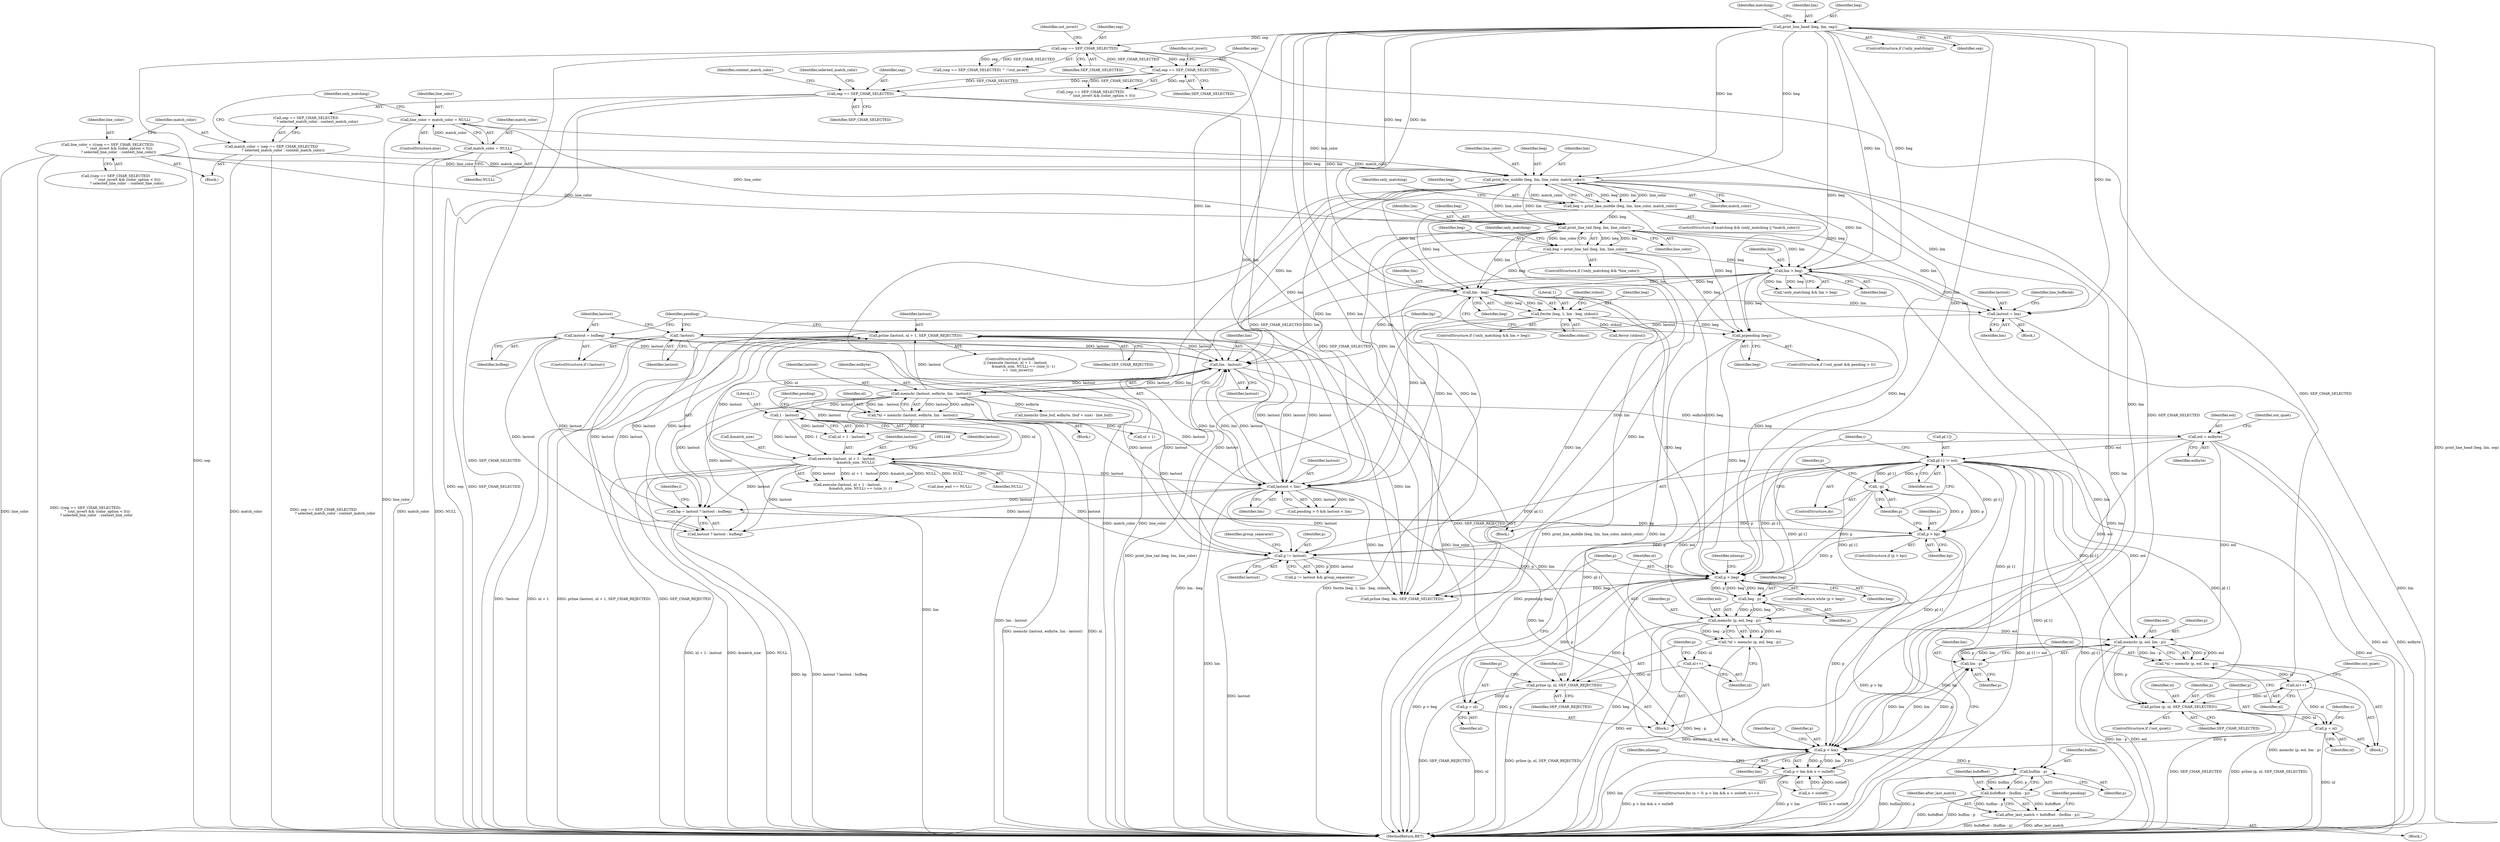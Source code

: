 digraph "0_savannah_8fcf61523644df42e1905c81bed26838e0b04f91@API" {
"1001277" [label="(Call,memchr (p, eol, lim - p))"];
"1001205" [label="(Call,p[-1] != eol)"];
"1001203" [label="(Call,--p)"];
"1001199" [label="(Call,p > bp)"];
"1001183" [label="(Call,bp = lastout ? lastout : bufbeg)"];
"1001123" [label="(Call,memchr (lastout, eolbyte, lim - lastout))"];
"1001126" [label="(Call,lim - lastout)"];
"1001116" [label="(Call,lastout < lim)"];
"1001153" [label="(Call,prline (lastout, nl + 1, SEP_CHAR_REJECTED))"];
"1001137" [label="(Call,execute (lastout, nl + 1 - lastout,\n                        &match_size, NULL))"];
"1001141" [label="(Call,1 - lastout)"];
"1001121" [label="(Call,*nl = memchr (lastout, eolbyte, lim - lastout))"];
"1001108" [label="(Call,lastout = bufbeg)"];
"1001106" [label="(Call,!lastout)"];
"1001097" [label="(Call,lastout = lim)"];
"1001054" [label="(Call,print_line_middle (beg, lim, line_color, match_color))"];
"1000988" [label="(Call,print_line_head (beg, lim, sep))"];
"1001027" [label="(Call,line_color = match_color = NULL)"];
"1001029" [label="(Call,match_color = NULL)"];
"1001004" [label="(Call,line_color = (((sep == SEP_CHAR_SELECTED)\n                     ^ (out_invert && (color_option < 0)))\n                    ? selected_line_color  : context_line_color))"];
"1001018" [label="(Call,match_color = (sep == SEP_CHAR_SELECTED\n                     ? selected_match_color : context_match_color))"];
"1001067" [label="(Call,print_line_tail (beg, lim, line_color))"];
"1001052" [label="(Call,beg = print_line_middle (beg, lim, line_color, match_color))"];
"1001075" [label="(Call,lim > beg)"];
"1001065" [label="(Call,beg = print_line_tail (beg, lim, line_color))"];
"1001081" [label="(Call,lim - beg)"];
"1001169" [label="(Call,eol = eolbyte)"];
"1001280" [label="(Call,lim - p)"];
"1001265" [label="(Call,p < lim)"];
"1001292" [label="(Call,p = nl)"];
"1001288" [label="(Call,prline (p, nl, SEP_CHAR_SELECTED))"];
"1001277" [label="(Call,memchr (p, eol, lim - p))"];
"1001242" [label="(Call,memchr (p, eol, beg - p))"];
"1001245" [label="(Call,beg - p)"];
"1001235" [label="(Call,p < beg)"];
"1001219" [label="(Call,p != lastout)"];
"1001254" [label="(Call,p = nl)"];
"1001250" [label="(Call,prline (p, nl, SEP_CHAR_REJECTED))"];
"1001248" [label="(Call,nl++)"];
"1001240" [label="(Call,*nl = memchr (p, eol, beg - p))"];
"1001181" [label="(Call,prpending (beg))"];
"1001078" [label="(Call,fwrite (beg, 1, lim - beg, stdout))"];
"1001283" [label="(Call,nl++)"];
"1001275" [label="(Call,*nl = memchr (p, eol, lim - p))"];
"1000995" [label="(Call,sep == SEP_CHAR_SELECTED)"];
"1001021" [label="(Call,sep == SEP_CHAR_SELECTED)"];
"1001008" [label="(Call,sep == SEP_CHAR_SELECTED)"];
"1001264" [label="(Call,p < lim && n < outleft)"];
"1001303" [label="(Call,buflim - p)"];
"1001301" [label="(Call,bufoffset - (buflim - p))"];
"1001299" [label="(Call,after_last_match = bufoffset - (buflim - p))"];
"1001045" [label="(ControlStructure,if (matching && (only_matching || *match_color)))"];
"1001415" [label="(MethodReturn,RET)"];
"1001005" [label="(Identifier,line_color)"];
"1001078" [label="(Call,fwrite (beg, 1, lim - beg, stdout))"];
"1001010" [label="(Identifier,SEP_CHAR_SELECTED)"];
"1001122" [label="(Identifier,nl)"];
"1001285" [label="(ControlStructure,if (!out_quiet))"];
"1001105" [label="(ControlStructure,if (!lastout))"];
"1001197" [label="(Identifier,i)"];
"1001022" [label="(Identifier,sep)"];
"1001098" [label="(Identifier,lastout)"];
"1001293" [label="(Identifier,p)"];
"1000985" [label="(ControlStructure,if (!only_matching))"];
"1001198" [label="(ControlStructure,if (p > bp))"];
"1001074" [label="(Identifier,only_matching)"];
"1001210" [label="(Identifier,eol)"];
"1001303" [label="(Call,buflim - p)"];
"1001070" [label="(Identifier,line_color)"];
"1001059" [label="(ControlStructure,if (!only_matching && *line_color))"];
"1001144" [label="(Call,&match_size)"];
"1001356" [label="(Call,memchr (line_buf, eolbyte, (buf + size) - line_buf))"];
"1001052" [label="(Call,beg = print_line_middle (beg, lim, line_color, match_color))"];
"1001252" [label="(Identifier,nl)"];
"1001205" [label="(Call,p[-1] != eol)"];
"1001365" [label="(Call,line_end == NULL)"];
"1001153" [label="(Call,prline (lastout, nl + 1, SEP_CHAR_REJECTED))"];
"1000988" [label="(Call,print_line_head (beg, lim, sep))"];
"1001199" [label="(Call,p > bp)"];
"1001009" [label="(Identifier,sep)"];
"1001169" [label="(Call,eol = eolbyte)"];
"1001240" [label="(Call,*nl = memchr (p, eol, beg - p))"];
"1001279" [label="(Identifier,eol)"];
"1001275" [label="(Call,*nl = memchr (p, eol, lim - p))"];
"1001185" [label="(Call,lastout ? lastout : bufbeg)"];
"1001146" [label="(Identifier,NULL)"];
"1001065" [label="(Call,beg = print_line_tail (beg, lim, line_color))"];
"1001277" [label="(Call,memchr (p, eol, lim - p))"];
"1001258" [label="(Identifier,nlinesp)"];
"1001280" [label="(Call,lim - p)"];
"1001004" [label="(Call,line_color = (((sep == SEP_CHAR_SELECTED)\n                     ^ (out_invert && (color_option < 0)))\n                    ? selected_line_color  : context_line_color))"];
"1001053" [label="(Identifier,beg)"];
"1001086" [label="(Call,ferror (stdout))"];
"1001012" [label="(Identifier,out_invert)"];
"1000981" [label="(Block,)"];
"1001023" [label="(Identifier,SEP_CHAR_SELECTED)"];
"1001246" [label="(Identifier,beg)"];
"1001055" [label="(Identifier,beg)"];
"1001181" [label="(Call,prpending (beg))"];
"1001121" [label="(Call,*nl = memchr (lastout, eolbyte, lim - lastout))"];
"1001068" [label="(Identifier,beg)"];
"1001112" [label="(Call,pending > 0 && lastout < lim)"];
"1001141" [label="(Call,1 - lastout)"];
"1000993" [label="(Identifier,matching)"];
"1001283" [label="(Call,nl++)"];
"1001099" [label="(Identifier,lim)"];
"1001035" [label="(Identifier,only_matching)"];
"1001018" [label="(Call,match_color = (sep == SEP_CHAR_SELECTED\n                     ? selected_match_color : context_match_color))"];
"1001003" [label="(Block,)"];
"1001066" [label="(Identifier,beg)"];
"1001289" [label="(Identifier,p)"];
"1001021" [label="(Call,sep == SEP_CHAR_SELECTED)"];
"1000990" [label="(Identifier,lim)"];
"1001236" [label="(Identifier,p)"];
"1001291" [label="(Identifier,SEP_CHAR_SELECTED)"];
"1001222" [label="(Identifier,group_separator)"];
"1001315" [label="(Identifier,pending)"];
"1001184" [label="(Identifier,bp)"];
"1001031" [label="(Identifier,NULL)"];
"1001241" [label="(Identifier,nl)"];
"1001254" [label="(Call,p = nl)"];
"1001267" [label="(Identifier,lim)"];
"1001243" [label="(Identifier,p)"];
"1001250" [label="(Call,prline (p, nl, SEP_CHAR_REJECTED))"];
"1001171" [label="(Identifier,eolbyte)"];
"1001109" [label="(Identifier,lastout)"];
"1001069" [label="(Identifier,lim)"];
"1001142" [label="(Literal,1)"];
"1001249" [label="(Identifier,nl)"];
"1001182" [label="(Identifier,beg)"];
"1001056" [label="(Identifier,lim)"];
"1001220" [label="(Identifier,p)"];
"1001253" [label="(Identifier,SEP_CHAR_REJECTED)"];
"1001219" [label="(Call,p != lastout)"];
"1001029" [label="(Call,match_color = NULL)"];
"1001272" [label="(Identifier,n)"];
"1001125" [label="(Identifier,eolbyte)"];
"1001138" [label="(Identifier,lastout)"];
"1001281" [label="(Identifier,lim)"];
"1001132" [label="(ControlStructure,if (outleft\n          || ((execute (lastout, nl + 1 - lastout,\n                        &match_size, NULL) == (size_t) -1)\n              == !out_invert)))"];
"1001071" [label="(ControlStructure,if (!only_matching && lim > beg))"];
"1001107" [label="(Identifier,lastout)"];
"1001256" [label="(Identifier,nl)"];
"1001097" [label="(Call,lastout = lim)"];
"1001235" [label="(Call,p < beg)"];
"1001007" [label="(Call,(sep == SEP_CHAR_SELECTED)\n                     ^ (out_invert && (color_option < 0)))"];
"1001248" [label="(Call,nl++)"];
"1001244" [label="(Identifier,eol)"];
"1001255" [label="(Identifier,p)"];
"1001025" [label="(Identifier,context_match_color)"];
"1001155" [label="(Call,nl + 1)"];
"1000989" [label="(Identifier,beg)"];
"1001116" [label="(Call,lastout < lim)"];
"1000995" [label="(Call,sep == SEP_CHAR_SELECTED)"];
"1001077" [label="(Identifier,beg)"];
"1001106" [label="(Call,!lastout)"];
"1001301" [label="(Call,bufoffset - (buflim - p))"];
"1001276" [label="(Identifier,nl)"];
"1001299" [label="(Call,after_last_match = bufoffset - (buflim - p))"];
"1001108" [label="(Call,lastout = bufbeg)"];
"1001206" [label="(Call,p[-1])"];
"1001191" [label="(Identifier,i)"];
"1001242" [label="(Call,memchr (p, eol, beg - p))"];
"1000991" [label="(Identifier,sep)"];
"1001030" [label="(Identifier,match_color)"];
"1001201" [label="(Identifier,bp)"];
"1001054" [label="(Call,print_line_middle (beg, lim, line_color, match_color))"];
"1001177" [label="(Identifier,out_quiet)"];
"1001290" [label="(Identifier,nl)"];
"1001117" [label="(Identifier,lastout)"];
"1001247" [label="(Identifier,p)"];
"1001204" [label="(Identifier,p)"];
"1001200" [label="(Identifier,p)"];
"1001128" [label="(Identifier,lastout)"];
"1001154" [label="(Identifier,lastout)"];
"1001237" [label="(Identifier,beg)"];
"1001082" [label="(Identifier,lim)"];
"1001079" [label="(Identifier,beg)"];
"1001238" [label="(Block,)"];
"1001139" [label="(Call,nl + 1 - lastout)"];
"1001006" [label="(Call,((sep == SEP_CHAR_SELECTED)\n                     ^ (out_invert && (color_option < 0)))\n                    ? selected_line_color  : context_line_color)"];
"1001278" [label="(Identifier,p)"];
"1001081" [label="(Call,lim - beg)"];
"1001067" [label="(Call,print_line_tail (beg, lim, line_color))"];
"1001268" [label="(Call,n < outleft)"];
"1001287" [label="(Identifier,out_quiet)"];
"1001118" [label="(Identifier,lim)"];
"1001273" [label="(Block,)"];
"1001062" [label="(Identifier,only_matching)"];
"1001294" [label="(Identifier,nl)"];
"1001137" [label="(Call,execute (lastout, nl + 1 - lastout,\n                        &match_size, NULL))"];
"1001260" [label="(ControlStructure,for (n = 0; p < lim && n < outleft; n++))"];
"1001126" [label="(Call,lim - lastout)"];
"1001027" [label="(Call,line_color = match_color = NULL)"];
"1001020" [label="(Call,sep == SEP_CHAR_SELECTED\n                     ? selected_match_color : context_match_color)"];
"1001123" [label="(Call,memchr (lastout, eolbyte, lim - lastout))"];
"1001269" [label="(Identifier,n)"];
"1000996" [label="(Identifier,sep)"];
"1001302" [label="(Identifier,bufoffset)"];
"1001221" [label="(Identifier,lastout)"];
"1001000" [label="(Identifier,out_invert)"];
"1001110" [label="(Identifier,bufbeg)"];
"1001127" [label="(Identifier,lim)"];
"1001026" [label="(ControlStructure,else)"];
"1001131" [label="(Identifier,pending)"];
"1001008" [label="(Call,sep == SEP_CHAR_SELECTED)"];
"1001259" [label="(Block,)"];
"1001305" [label="(Identifier,p)"];
"1001203" [label="(Call,--p)"];
"1001028" [label="(Identifier,line_color)"];
"1001292" [label="(Call,p = nl)"];
"1001183" [label="(Call,bp = lastout ? lastout : bufbeg)"];
"1001084" [label="(Identifier,stdout)"];
"1001057" [label="(Identifier,line_color)"];
"1001251" [label="(Identifier,p)"];
"1001164" [label="(Block,)"];
"1001207" [label="(Identifier,p)"];
"1001101" [label="(Identifier,line_buffered)"];
"1001024" [label="(Identifier,selected_match_color)"];
"1001058" [label="(Identifier,match_color)"];
"1001297" [label="(Identifier,nlinesp)"];
"1001083" [label="(Identifier,beg)"];
"1001234" [label="(ControlStructure,while (p < beg))"];
"1001264" [label="(Call,p < lim && n < outleft)"];
"1001072" [label="(Call,!only_matching && lim > beg)"];
"1001245" [label="(Call,beg - p)"];
"1001300" [label="(Identifier,after_last_match)"];
"1001282" [label="(Identifier,p)"];
"1001218" [label="(Call,p != lastout && group_separator)"];
"1001265" [label="(Call,p < lim)"];
"1001080" [label="(Literal,1)"];
"1001310" [label="(Call,prline (beg, lim, SEP_CHAR_SELECTED))"];
"1001170" [label="(Identifier,eol)"];
"1001124" [label="(Identifier,lastout)"];
"1001114" [label="(Identifier,pending)"];
"1001019" [label="(Identifier,match_color)"];
"1000994" [label="(Call,(sep == SEP_CHAR_SELECTED) ^ !!out_invert)"];
"1001087" [label="(Identifier,stdout)"];
"1001266" [label="(Identifier,p)"];
"1001136" [label="(Call,execute (lastout, nl + 1 - lastout,\n                        &match_size, NULL) == (size_t) -1)"];
"1001284" [label="(Identifier,nl)"];
"1001304" [label="(Identifier,buflim)"];
"1001202" [label="(ControlStructure,do)"];
"1001143" [label="(Identifier,lastout)"];
"1000997" [label="(Identifier,SEP_CHAR_SELECTED)"];
"1001174" [label="(ControlStructure,if (!out_quiet && pending > 0))"];
"1001158" [label="(Identifier,SEP_CHAR_REJECTED)"];
"1001119" [label="(Block,)"];
"1001288" [label="(Call,prline (p, nl, SEP_CHAR_SELECTED))"];
"1001075" [label="(Call,lim > beg)"];
"1001076" [label="(Identifier,lim)"];
"1001277" -> "1001275"  [label="AST: "];
"1001277" -> "1001280"  [label="CFG: "];
"1001278" -> "1001277"  [label="AST: "];
"1001279" -> "1001277"  [label="AST: "];
"1001280" -> "1001277"  [label="AST: "];
"1001275" -> "1001277"  [label="CFG: "];
"1001277" -> "1001415"  [label="DDG: lim - p"];
"1001277" -> "1001415"  [label="DDG: eol"];
"1001277" -> "1001275"  [label="DDG: p"];
"1001277" -> "1001275"  [label="DDG: eol"];
"1001277" -> "1001275"  [label="DDG: lim - p"];
"1001205" -> "1001277"  [label="DDG: p[-1]"];
"1001205" -> "1001277"  [label="DDG: eol"];
"1001280" -> "1001277"  [label="DDG: p"];
"1001280" -> "1001277"  [label="DDG: lim"];
"1001169" -> "1001277"  [label="DDG: eol"];
"1001242" -> "1001277"  [label="DDG: eol"];
"1001277" -> "1001288"  [label="DDG: p"];
"1001205" -> "1001202"  [label="AST: "];
"1001205" -> "1001210"  [label="CFG: "];
"1001206" -> "1001205"  [label="AST: "];
"1001210" -> "1001205"  [label="AST: "];
"1001204" -> "1001205"  [label="CFG: "];
"1001197" -> "1001205"  [label="CFG: "];
"1001205" -> "1001415"  [label="DDG: p[-1] != eol"];
"1001205" -> "1001415"  [label="DDG: p[-1]"];
"1001205" -> "1001415"  [label="DDG: eol"];
"1001205" -> "1001199"  [label="DDG: p[-1]"];
"1001205" -> "1001203"  [label="DDG: p[-1]"];
"1001203" -> "1001205"  [label="DDG: p"];
"1001169" -> "1001205"  [label="DDG: eol"];
"1001205" -> "1001219"  [label="DDG: p[-1]"];
"1001205" -> "1001235"  [label="DDG: p[-1]"];
"1001205" -> "1001242"  [label="DDG: p[-1]"];
"1001205" -> "1001242"  [label="DDG: eol"];
"1001205" -> "1001245"  [label="DDG: p[-1]"];
"1001205" -> "1001250"  [label="DDG: p[-1]"];
"1001205" -> "1001265"  [label="DDG: p[-1]"];
"1001205" -> "1001280"  [label="DDG: p[-1]"];
"1001205" -> "1001288"  [label="DDG: p[-1]"];
"1001205" -> "1001303"  [label="DDG: p[-1]"];
"1001203" -> "1001202"  [label="AST: "];
"1001203" -> "1001204"  [label="CFG: "];
"1001204" -> "1001203"  [label="AST: "];
"1001207" -> "1001203"  [label="CFG: "];
"1001203" -> "1001199"  [label="DDG: p"];
"1001199" -> "1001203"  [label="DDG: p"];
"1001203" -> "1001219"  [label="DDG: p"];
"1001203" -> "1001235"  [label="DDG: p"];
"1001199" -> "1001198"  [label="AST: "];
"1001199" -> "1001201"  [label="CFG: "];
"1001200" -> "1001199"  [label="AST: "];
"1001201" -> "1001199"  [label="AST: "];
"1001204" -> "1001199"  [label="CFG: "];
"1001197" -> "1001199"  [label="CFG: "];
"1001199" -> "1001415"  [label="DDG: p > bp"];
"1001199" -> "1001415"  [label="DDG: bp"];
"1001183" -> "1001199"  [label="DDG: bp"];
"1001199" -> "1001219"  [label="DDG: p"];
"1001199" -> "1001235"  [label="DDG: p"];
"1001183" -> "1001164"  [label="AST: "];
"1001183" -> "1001185"  [label="CFG: "];
"1001184" -> "1001183"  [label="AST: "];
"1001185" -> "1001183"  [label="AST: "];
"1001191" -> "1001183"  [label="CFG: "];
"1001183" -> "1001415"  [label="DDG: lastout ? lastout : bufbeg"];
"1001183" -> "1001415"  [label="DDG: bp"];
"1001123" -> "1001183"  [label="DDG: lastout"];
"1001153" -> "1001183"  [label="DDG: lastout"];
"1001108" -> "1001183"  [label="DDG: lastout"];
"1001137" -> "1001183"  [label="DDG: lastout"];
"1001106" -> "1001183"  [label="DDG: lastout"];
"1001116" -> "1001183"  [label="DDG: lastout"];
"1001123" -> "1001121"  [label="AST: "];
"1001123" -> "1001126"  [label="CFG: "];
"1001124" -> "1001123"  [label="AST: "];
"1001125" -> "1001123"  [label="AST: "];
"1001126" -> "1001123"  [label="AST: "];
"1001121" -> "1001123"  [label="CFG: "];
"1001123" -> "1001415"  [label="DDG: lim - lastout"];
"1001123" -> "1001116"  [label="DDG: lastout"];
"1001123" -> "1001121"  [label="DDG: lastout"];
"1001123" -> "1001121"  [label="DDG: eolbyte"];
"1001123" -> "1001121"  [label="DDG: lim - lastout"];
"1001126" -> "1001123"  [label="DDG: lastout"];
"1001126" -> "1001123"  [label="DDG: lim"];
"1001123" -> "1001126"  [label="DDG: lastout"];
"1001123" -> "1001141"  [label="DDG: lastout"];
"1001123" -> "1001153"  [label="DDG: lastout"];
"1001123" -> "1001169"  [label="DDG: eolbyte"];
"1001123" -> "1001185"  [label="DDG: lastout"];
"1001123" -> "1001219"  [label="DDG: lastout"];
"1001123" -> "1001356"  [label="DDG: eolbyte"];
"1001126" -> "1001128"  [label="CFG: "];
"1001127" -> "1001126"  [label="AST: "];
"1001128" -> "1001126"  [label="AST: "];
"1001126" -> "1001415"  [label="DDG: lim"];
"1001126" -> "1001116"  [label="DDG: lim"];
"1001116" -> "1001126"  [label="DDG: lim"];
"1001116" -> "1001126"  [label="DDG: lastout"];
"1001054" -> "1001126"  [label="DDG: lim"];
"1000988" -> "1001126"  [label="DDG: lim"];
"1001067" -> "1001126"  [label="DDG: lim"];
"1001075" -> "1001126"  [label="DDG: lim"];
"1001081" -> "1001126"  [label="DDG: lim"];
"1001153" -> "1001126"  [label="DDG: lastout"];
"1001108" -> "1001126"  [label="DDG: lastout"];
"1001137" -> "1001126"  [label="DDG: lastout"];
"1001106" -> "1001126"  [label="DDG: lastout"];
"1001126" -> "1001265"  [label="DDG: lim"];
"1001126" -> "1001310"  [label="DDG: lim"];
"1001116" -> "1001112"  [label="AST: "];
"1001116" -> "1001118"  [label="CFG: "];
"1001117" -> "1001116"  [label="AST: "];
"1001118" -> "1001116"  [label="AST: "];
"1001112" -> "1001116"  [label="CFG: "];
"1001116" -> "1001415"  [label="DDG: lim"];
"1001116" -> "1001112"  [label="DDG: lastout"];
"1001116" -> "1001112"  [label="DDG: lim"];
"1001153" -> "1001116"  [label="DDG: lastout"];
"1001108" -> "1001116"  [label="DDG: lastout"];
"1001137" -> "1001116"  [label="DDG: lastout"];
"1001106" -> "1001116"  [label="DDG: lastout"];
"1001054" -> "1001116"  [label="DDG: lim"];
"1000988" -> "1001116"  [label="DDG: lim"];
"1001067" -> "1001116"  [label="DDG: lim"];
"1001075" -> "1001116"  [label="DDG: lim"];
"1001081" -> "1001116"  [label="DDG: lim"];
"1001116" -> "1001185"  [label="DDG: lastout"];
"1001116" -> "1001219"  [label="DDG: lastout"];
"1001116" -> "1001265"  [label="DDG: lim"];
"1001116" -> "1001310"  [label="DDG: lim"];
"1001153" -> "1001132"  [label="AST: "];
"1001153" -> "1001158"  [label="CFG: "];
"1001154" -> "1001153"  [label="AST: "];
"1001155" -> "1001153"  [label="AST: "];
"1001158" -> "1001153"  [label="AST: "];
"1001114" -> "1001153"  [label="CFG: "];
"1001153" -> "1001415"  [label="DDG: nl + 1"];
"1001153" -> "1001415"  [label="DDG: prline (lastout, nl + 1, SEP_CHAR_REJECTED)"];
"1001153" -> "1001415"  [label="DDG: SEP_CHAR_REJECTED"];
"1001137" -> "1001153"  [label="DDG: lastout"];
"1001121" -> "1001153"  [label="DDG: nl"];
"1001153" -> "1001185"  [label="DDG: lastout"];
"1001153" -> "1001219"  [label="DDG: lastout"];
"1001153" -> "1001250"  [label="DDG: SEP_CHAR_REJECTED"];
"1001137" -> "1001136"  [label="AST: "];
"1001137" -> "1001146"  [label="CFG: "];
"1001138" -> "1001137"  [label="AST: "];
"1001139" -> "1001137"  [label="AST: "];
"1001144" -> "1001137"  [label="AST: "];
"1001146" -> "1001137"  [label="AST: "];
"1001148" -> "1001137"  [label="CFG: "];
"1001137" -> "1001415"  [label="DDG: NULL"];
"1001137" -> "1001415"  [label="DDG: nl + 1 - lastout"];
"1001137" -> "1001415"  [label="DDG: &match_size"];
"1001137" -> "1001136"  [label="DDG: lastout"];
"1001137" -> "1001136"  [label="DDG: nl + 1 - lastout"];
"1001137" -> "1001136"  [label="DDG: &match_size"];
"1001137" -> "1001136"  [label="DDG: NULL"];
"1001141" -> "1001137"  [label="DDG: lastout"];
"1001141" -> "1001137"  [label="DDG: 1"];
"1001121" -> "1001137"  [label="DDG: nl"];
"1001137" -> "1001185"  [label="DDG: lastout"];
"1001137" -> "1001219"  [label="DDG: lastout"];
"1001137" -> "1001365"  [label="DDG: NULL"];
"1001141" -> "1001139"  [label="AST: "];
"1001141" -> "1001143"  [label="CFG: "];
"1001142" -> "1001141"  [label="AST: "];
"1001143" -> "1001141"  [label="AST: "];
"1001139" -> "1001141"  [label="CFG: "];
"1001141" -> "1001139"  [label="DDG: 1"];
"1001141" -> "1001139"  [label="DDG: lastout"];
"1001121" -> "1001119"  [label="AST: "];
"1001122" -> "1001121"  [label="AST: "];
"1001131" -> "1001121"  [label="CFG: "];
"1001121" -> "1001415"  [label="DDG: memchr (lastout, eolbyte, lim - lastout)"];
"1001121" -> "1001415"  [label="DDG: nl"];
"1001121" -> "1001139"  [label="DDG: nl"];
"1001121" -> "1001155"  [label="DDG: nl"];
"1001108" -> "1001105"  [label="AST: "];
"1001108" -> "1001110"  [label="CFG: "];
"1001109" -> "1001108"  [label="AST: "];
"1001110" -> "1001108"  [label="AST: "];
"1001114" -> "1001108"  [label="CFG: "];
"1001108" -> "1001185"  [label="DDG: lastout"];
"1001108" -> "1001219"  [label="DDG: lastout"];
"1001106" -> "1001105"  [label="AST: "];
"1001106" -> "1001107"  [label="CFG: "];
"1001107" -> "1001106"  [label="AST: "];
"1001109" -> "1001106"  [label="CFG: "];
"1001114" -> "1001106"  [label="CFG: "];
"1001106" -> "1001415"  [label="DDG: !lastout"];
"1001097" -> "1001106"  [label="DDG: lastout"];
"1001106" -> "1001185"  [label="DDG: lastout"];
"1001106" -> "1001219"  [label="DDG: lastout"];
"1001097" -> "1000981"  [label="AST: "];
"1001097" -> "1001099"  [label="CFG: "];
"1001098" -> "1001097"  [label="AST: "];
"1001099" -> "1001097"  [label="AST: "];
"1001101" -> "1001097"  [label="CFG: "];
"1001097" -> "1001415"  [label="DDG: lim"];
"1001054" -> "1001097"  [label="DDG: lim"];
"1000988" -> "1001097"  [label="DDG: lim"];
"1001067" -> "1001097"  [label="DDG: lim"];
"1001075" -> "1001097"  [label="DDG: lim"];
"1001081" -> "1001097"  [label="DDG: lim"];
"1001054" -> "1001052"  [label="AST: "];
"1001054" -> "1001058"  [label="CFG: "];
"1001055" -> "1001054"  [label="AST: "];
"1001056" -> "1001054"  [label="AST: "];
"1001057" -> "1001054"  [label="AST: "];
"1001058" -> "1001054"  [label="AST: "];
"1001052" -> "1001054"  [label="CFG: "];
"1001054" -> "1001415"  [label="DDG: line_color"];
"1001054" -> "1001415"  [label="DDG: match_color"];
"1001054" -> "1001052"  [label="DDG: beg"];
"1001054" -> "1001052"  [label="DDG: lim"];
"1001054" -> "1001052"  [label="DDG: line_color"];
"1001054" -> "1001052"  [label="DDG: match_color"];
"1000988" -> "1001054"  [label="DDG: beg"];
"1000988" -> "1001054"  [label="DDG: lim"];
"1001027" -> "1001054"  [label="DDG: line_color"];
"1001004" -> "1001054"  [label="DDG: line_color"];
"1001018" -> "1001054"  [label="DDG: match_color"];
"1001029" -> "1001054"  [label="DDG: match_color"];
"1001054" -> "1001067"  [label="DDG: lim"];
"1001054" -> "1001067"  [label="DDG: line_color"];
"1001054" -> "1001075"  [label="DDG: lim"];
"1001054" -> "1001081"  [label="DDG: lim"];
"1001054" -> "1001265"  [label="DDG: lim"];
"1001054" -> "1001310"  [label="DDG: lim"];
"1000988" -> "1000985"  [label="AST: "];
"1000988" -> "1000991"  [label="CFG: "];
"1000989" -> "1000988"  [label="AST: "];
"1000990" -> "1000988"  [label="AST: "];
"1000991" -> "1000988"  [label="AST: "];
"1000993" -> "1000988"  [label="CFG: "];
"1000988" -> "1001415"  [label="DDG: print_line_head (beg, lim, sep)"];
"1000988" -> "1000995"  [label="DDG: sep"];
"1000988" -> "1001067"  [label="DDG: beg"];
"1000988" -> "1001067"  [label="DDG: lim"];
"1000988" -> "1001075"  [label="DDG: lim"];
"1000988" -> "1001075"  [label="DDG: beg"];
"1000988" -> "1001081"  [label="DDG: lim"];
"1000988" -> "1001081"  [label="DDG: beg"];
"1000988" -> "1001181"  [label="DDG: beg"];
"1000988" -> "1001235"  [label="DDG: beg"];
"1000988" -> "1001265"  [label="DDG: lim"];
"1000988" -> "1001310"  [label="DDG: lim"];
"1001027" -> "1001026"  [label="AST: "];
"1001027" -> "1001029"  [label="CFG: "];
"1001028" -> "1001027"  [label="AST: "];
"1001029" -> "1001027"  [label="AST: "];
"1001035" -> "1001027"  [label="CFG: "];
"1001027" -> "1001415"  [label="DDG: line_color"];
"1001029" -> "1001027"  [label="DDG: match_color"];
"1001027" -> "1001067"  [label="DDG: line_color"];
"1001029" -> "1001031"  [label="CFG: "];
"1001030" -> "1001029"  [label="AST: "];
"1001031" -> "1001029"  [label="AST: "];
"1001029" -> "1001415"  [label="DDG: match_color"];
"1001029" -> "1001415"  [label="DDG: NULL"];
"1001004" -> "1001003"  [label="AST: "];
"1001004" -> "1001006"  [label="CFG: "];
"1001005" -> "1001004"  [label="AST: "];
"1001006" -> "1001004"  [label="AST: "];
"1001019" -> "1001004"  [label="CFG: "];
"1001004" -> "1001415"  [label="DDG: line_color"];
"1001004" -> "1001415"  [label="DDG: ((sep == SEP_CHAR_SELECTED)\n                     ^ (out_invert && (color_option < 0)))\n                    ? selected_line_color  : context_line_color"];
"1001004" -> "1001067"  [label="DDG: line_color"];
"1001018" -> "1001003"  [label="AST: "];
"1001018" -> "1001020"  [label="CFG: "];
"1001019" -> "1001018"  [label="AST: "];
"1001020" -> "1001018"  [label="AST: "];
"1001035" -> "1001018"  [label="CFG: "];
"1001018" -> "1001415"  [label="DDG: match_color"];
"1001018" -> "1001415"  [label="DDG: sep == SEP_CHAR_SELECTED\n                     ? selected_match_color : context_match_color"];
"1001067" -> "1001065"  [label="AST: "];
"1001067" -> "1001070"  [label="CFG: "];
"1001068" -> "1001067"  [label="AST: "];
"1001069" -> "1001067"  [label="AST: "];
"1001070" -> "1001067"  [label="AST: "];
"1001065" -> "1001067"  [label="CFG: "];
"1001067" -> "1001415"  [label="DDG: line_color"];
"1001067" -> "1001065"  [label="DDG: beg"];
"1001067" -> "1001065"  [label="DDG: lim"];
"1001067" -> "1001065"  [label="DDG: line_color"];
"1001052" -> "1001067"  [label="DDG: beg"];
"1001067" -> "1001075"  [label="DDG: lim"];
"1001067" -> "1001081"  [label="DDG: lim"];
"1001067" -> "1001265"  [label="DDG: lim"];
"1001067" -> "1001310"  [label="DDG: lim"];
"1001052" -> "1001045"  [label="AST: "];
"1001053" -> "1001052"  [label="AST: "];
"1001062" -> "1001052"  [label="CFG: "];
"1001052" -> "1001415"  [label="DDG: print_line_middle (beg, lim, line_color, match_color)"];
"1001052" -> "1001075"  [label="DDG: beg"];
"1001052" -> "1001081"  [label="DDG: beg"];
"1001052" -> "1001181"  [label="DDG: beg"];
"1001052" -> "1001235"  [label="DDG: beg"];
"1001075" -> "1001072"  [label="AST: "];
"1001075" -> "1001077"  [label="CFG: "];
"1001076" -> "1001075"  [label="AST: "];
"1001077" -> "1001075"  [label="AST: "];
"1001072" -> "1001075"  [label="CFG: "];
"1001075" -> "1001072"  [label="DDG: lim"];
"1001075" -> "1001072"  [label="DDG: beg"];
"1001065" -> "1001075"  [label="DDG: beg"];
"1001075" -> "1001081"  [label="DDG: lim"];
"1001075" -> "1001081"  [label="DDG: beg"];
"1001075" -> "1001181"  [label="DDG: beg"];
"1001075" -> "1001235"  [label="DDG: beg"];
"1001075" -> "1001265"  [label="DDG: lim"];
"1001075" -> "1001310"  [label="DDG: lim"];
"1001065" -> "1001059"  [label="AST: "];
"1001066" -> "1001065"  [label="AST: "];
"1001074" -> "1001065"  [label="CFG: "];
"1001065" -> "1001415"  [label="DDG: print_line_tail (beg, lim, line_color)"];
"1001065" -> "1001081"  [label="DDG: beg"];
"1001065" -> "1001181"  [label="DDG: beg"];
"1001065" -> "1001235"  [label="DDG: beg"];
"1001081" -> "1001078"  [label="AST: "];
"1001081" -> "1001083"  [label="CFG: "];
"1001082" -> "1001081"  [label="AST: "];
"1001083" -> "1001081"  [label="AST: "];
"1001084" -> "1001081"  [label="CFG: "];
"1001081" -> "1001078"  [label="DDG: beg"];
"1001081" -> "1001078"  [label="DDG: lim"];
"1001081" -> "1001265"  [label="DDG: lim"];
"1001081" -> "1001310"  [label="DDG: lim"];
"1001169" -> "1001164"  [label="AST: "];
"1001169" -> "1001171"  [label="CFG: "];
"1001170" -> "1001169"  [label="AST: "];
"1001171" -> "1001169"  [label="AST: "];
"1001177" -> "1001169"  [label="CFG: "];
"1001169" -> "1001415"  [label="DDG: eol"];
"1001169" -> "1001415"  [label="DDG: eolbyte"];
"1001169" -> "1001242"  [label="DDG: eol"];
"1001280" -> "1001282"  [label="CFG: "];
"1001281" -> "1001280"  [label="AST: "];
"1001282" -> "1001280"  [label="AST: "];
"1001280" -> "1001265"  [label="DDG: lim"];
"1001265" -> "1001280"  [label="DDG: lim"];
"1001265" -> "1001280"  [label="DDG: p"];
"1001265" -> "1001264"  [label="AST: "];
"1001265" -> "1001267"  [label="CFG: "];
"1001266" -> "1001265"  [label="AST: "];
"1001267" -> "1001265"  [label="AST: "];
"1001269" -> "1001265"  [label="CFG: "];
"1001264" -> "1001265"  [label="CFG: "];
"1001265" -> "1001415"  [label="DDG: lim"];
"1001265" -> "1001264"  [label="DDG: p"];
"1001265" -> "1001264"  [label="DDG: lim"];
"1001292" -> "1001265"  [label="DDG: p"];
"1001235" -> "1001265"  [label="DDG: p"];
"1001265" -> "1001303"  [label="DDG: p"];
"1001292" -> "1001273"  [label="AST: "];
"1001292" -> "1001294"  [label="CFG: "];
"1001293" -> "1001292"  [label="AST: "];
"1001294" -> "1001292"  [label="AST: "];
"1001272" -> "1001292"  [label="CFG: "];
"1001292" -> "1001415"  [label="DDG: nl"];
"1001288" -> "1001292"  [label="DDG: nl"];
"1001283" -> "1001292"  [label="DDG: nl"];
"1001288" -> "1001285"  [label="AST: "];
"1001288" -> "1001291"  [label="CFG: "];
"1001289" -> "1001288"  [label="AST: "];
"1001290" -> "1001288"  [label="AST: "];
"1001291" -> "1001288"  [label="AST: "];
"1001293" -> "1001288"  [label="CFG: "];
"1001288" -> "1001415"  [label="DDG: prline (p, nl, SEP_CHAR_SELECTED)"];
"1001288" -> "1001415"  [label="DDG: SEP_CHAR_SELECTED"];
"1001283" -> "1001288"  [label="DDG: nl"];
"1000995" -> "1001288"  [label="DDG: SEP_CHAR_SELECTED"];
"1001021" -> "1001288"  [label="DDG: SEP_CHAR_SELECTED"];
"1001242" -> "1001240"  [label="AST: "];
"1001242" -> "1001245"  [label="CFG: "];
"1001243" -> "1001242"  [label="AST: "];
"1001244" -> "1001242"  [label="AST: "];
"1001245" -> "1001242"  [label="AST: "];
"1001240" -> "1001242"  [label="CFG: "];
"1001242" -> "1001415"  [label="DDG: eol"];
"1001242" -> "1001415"  [label="DDG: beg - p"];
"1001242" -> "1001240"  [label="DDG: p"];
"1001242" -> "1001240"  [label="DDG: eol"];
"1001242" -> "1001240"  [label="DDG: beg - p"];
"1001245" -> "1001242"  [label="DDG: p"];
"1001245" -> "1001242"  [label="DDG: beg"];
"1001242" -> "1001250"  [label="DDG: p"];
"1001245" -> "1001247"  [label="CFG: "];
"1001246" -> "1001245"  [label="AST: "];
"1001247" -> "1001245"  [label="AST: "];
"1001245" -> "1001235"  [label="DDG: beg"];
"1001235" -> "1001245"  [label="DDG: beg"];
"1001235" -> "1001245"  [label="DDG: p"];
"1001235" -> "1001234"  [label="AST: "];
"1001235" -> "1001237"  [label="CFG: "];
"1001236" -> "1001235"  [label="AST: "];
"1001237" -> "1001235"  [label="AST: "];
"1001241" -> "1001235"  [label="CFG: "];
"1001258" -> "1001235"  [label="CFG: "];
"1001235" -> "1001415"  [label="DDG: beg"];
"1001235" -> "1001415"  [label="DDG: p < beg"];
"1001235" -> "1001415"  [label="DDG: p"];
"1001219" -> "1001235"  [label="DDG: p"];
"1001254" -> "1001235"  [label="DDG: p"];
"1001181" -> "1001235"  [label="DDG: beg"];
"1001078" -> "1001235"  [label="DDG: beg"];
"1001235" -> "1001310"  [label="DDG: beg"];
"1001219" -> "1001218"  [label="AST: "];
"1001219" -> "1001221"  [label="CFG: "];
"1001220" -> "1001219"  [label="AST: "];
"1001221" -> "1001219"  [label="AST: "];
"1001222" -> "1001219"  [label="CFG: "];
"1001218" -> "1001219"  [label="CFG: "];
"1001219" -> "1001415"  [label="DDG: lastout"];
"1001219" -> "1001218"  [label="DDG: p"];
"1001219" -> "1001218"  [label="DDG: lastout"];
"1001254" -> "1001238"  [label="AST: "];
"1001254" -> "1001256"  [label="CFG: "];
"1001255" -> "1001254"  [label="AST: "];
"1001256" -> "1001254"  [label="AST: "];
"1001236" -> "1001254"  [label="CFG: "];
"1001254" -> "1001415"  [label="DDG: nl"];
"1001250" -> "1001254"  [label="DDG: nl"];
"1001250" -> "1001238"  [label="AST: "];
"1001250" -> "1001253"  [label="CFG: "];
"1001251" -> "1001250"  [label="AST: "];
"1001252" -> "1001250"  [label="AST: "];
"1001253" -> "1001250"  [label="AST: "];
"1001255" -> "1001250"  [label="CFG: "];
"1001250" -> "1001415"  [label="DDG: SEP_CHAR_REJECTED"];
"1001250" -> "1001415"  [label="DDG: prline (p, nl, SEP_CHAR_REJECTED)"];
"1001248" -> "1001250"  [label="DDG: nl"];
"1001248" -> "1001238"  [label="AST: "];
"1001248" -> "1001249"  [label="CFG: "];
"1001249" -> "1001248"  [label="AST: "];
"1001251" -> "1001248"  [label="CFG: "];
"1001240" -> "1001248"  [label="DDG: nl"];
"1001240" -> "1001238"  [label="AST: "];
"1001241" -> "1001240"  [label="AST: "];
"1001249" -> "1001240"  [label="CFG: "];
"1001240" -> "1001415"  [label="DDG: memchr (p, eol, beg - p)"];
"1001181" -> "1001174"  [label="AST: "];
"1001181" -> "1001182"  [label="CFG: "];
"1001182" -> "1001181"  [label="AST: "];
"1001184" -> "1001181"  [label="CFG: "];
"1001181" -> "1001415"  [label="DDG: prpending (beg)"];
"1001078" -> "1001181"  [label="DDG: beg"];
"1001078" -> "1001071"  [label="AST: "];
"1001078" -> "1001084"  [label="CFG: "];
"1001079" -> "1001078"  [label="AST: "];
"1001080" -> "1001078"  [label="AST: "];
"1001084" -> "1001078"  [label="AST: "];
"1001087" -> "1001078"  [label="CFG: "];
"1001078" -> "1001415"  [label="DDG: fwrite (beg, 1, lim - beg, stdout)"];
"1001078" -> "1001415"  [label="DDG: lim - beg"];
"1001078" -> "1001086"  [label="DDG: stdout"];
"1001283" -> "1001273"  [label="AST: "];
"1001283" -> "1001284"  [label="CFG: "];
"1001284" -> "1001283"  [label="AST: "];
"1001287" -> "1001283"  [label="CFG: "];
"1001275" -> "1001283"  [label="DDG: nl"];
"1001275" -> "1001273"  [label="AST: "];
"1001276" -> "1001275"  [label="AST: "];
"1001284" -> "1001275"  [label="CFG: "];
"1001275" -> "1001415"  [label="DDG: memchr (p, eol, lim - p)"];
"1000995" -> "1000994"  [label="AST: "];
"1000995" -> "1000997"  [label="CFG: "];
"1000996" -> "1000995"  [label="AST: "];
"1000997" -> "1000995"  [label="AST: "];
"1001000" -> "1000995"  [label="CFG: "];
"1000995" -> "1001415"  [label="DDG: sep"];
"1000995" -> "1001415"  [label="DDG: SEP_CHAR_SELECTED"];
"1000995" -> "1000994"  [label="DDG: sep"];
"1000995" -> "1000994"  [label="DDG: SEP_CHAR_SELECTED"];
"1000995" -> "1001008"  [label="DDG: sep"];
"1000995" -> "1001008"  [label="DDG: SEP_CHAR_SELECTED"];
"1000995" -> "1001310"  [label="DDG: SEP_CHAR_SELECTED"];
"1001021" -> "1001020"  [label="AST: "];
"1001021" -> "1001023"  [label="CFG: "];
"1001022" -> "1001021"  [label="AST: "];
"1001023" -> "1001021"  [label="AST: "];
"1001024" -> "1001021"  [label="CFG: "];
"1001025" -> "1001021"  [label="CFG: "];
"1001021" -> "1001415"  [label="DDG: SEP_CHAR_SELECTED"];
"1001021" -> "1001415"  [label="DDG: sep"];
"1001008" -> "1001021"  [label="DDG: sep"];
"1001008" -> "1001021"  [label="DDG: SEP_CHAR_SELECTED"];
"1001021" -> "1001310"  [label="DDG: SEP_CHAR_SELECTED"];
"1001008" -> "1001007"  [label="AST: "];
"1001008" -> "1001010"  [label="CFG: "];
"1001009" -> "1001008"  [label="AST: "];
"1001010" -> "1001008"  [label="AST: "];
"1001012" -> "1001008"  [label="CFG: "];
"1001008" -> "1001007"  [label="DDG: sep"];
"1001008" -> "1001007"  [label="DDG: SEP_CHAR_SELECTED"];
"1001264" -> "1001260"  [label="AST: "];
"1001264" -> "1001268"  [label="CFG: "];
"1001268" -> "1001264"  [label="AST: "];
"1001276" -> "1001264"  [label="CFG: "];
"1001297" -> "1001264"  [label="CFG: "];
"1001264" -> "1001415"  [label="DDG: p < lim"];
"1001264" -> "1001415"  [label="DDG: n < outleft"];
"1001264" -> "1001415"  [label="DDG: p < lim && n < outleft"];
"1001268" -> "1001264"  [label="DDG: n"];
"1001268" -> "1001264"  [label="DDG: outleft"];
"1001303" -> "1001301"  [label="AST: "];
"1001303" -> "1001305"  [label="CFG: "];
"1001304" -> "1001303"  [label="AST: "];
"1001305" -> "1001303"  [label="AST: "];
"1001301" -> "1001303"  [label="CFG: "];
"1001303" -> "1001415"  [label="DDG: buflim"];
"1001303" -> "1001415"  [label="DDG: p"];
"1001303" -> "1001301"  [label="DDG: buflim"];
"1001303" -> "1001301"  [label="DDG: p"];
"1001301" -> "1001299"  [label="AST: "];
"1001302" -> "1001301"  [label="AST: "];
"1001299" -> "1001301"  [label="CFG: "];
"1001301" -> "1001415"  [label="DDG: bufoffset"];
"1001301" -> "1001415"  [label="DDG: buflim - p"];
"1001301" -> "1001299"  [label="DDG: bufoffset"];
"1001301" -> "1001299"  [label="DDG: buflim - p"];
"1001299" -> "1001259"  [label="AST: "];
"1001300" -> "1001299"  [label="AST: "];
"1001315" -> "1001299"  [label="CFG: "];
"1001299" -> "1001415"  [label="DDG: after_last_match"];
"1001299" -> "1001415"  [label="DDG: bufoffset - (buflim - p)"];
}
